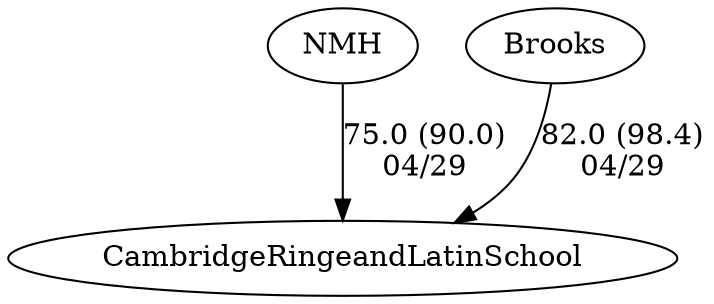 digraph girls5foursCambridgeRingeandLatinSchool {NMH [URL="girls5foursCambridgeRingeandLatinSchoolNMH.html"];CambridgeRingeandLatinSchool [URL="girls5foursCambridgeRingeandLatinSchoolCambridgeRingeandLatinSchool.html"];Brooks [URL="girls5foursCambridgeRingeandLatinSchoolBrooks.html"];Brooks -> CambridgeRingeandLatinSchool[label="82.0 (98.4)
04/29", weight="18", tooltip="NEIRA Boys & Girls Fours,Northfield Mount Hermon, Brooks School, Cambridge Rindge & Latin			
Distance: Approx. 1250 Conditions: Significant head current, course slightly under the full 1500 m. Calm water and occasional drizzle.
None", URL="http://www.row2k.com/results/resultspage.cfm?UID=6B0B61A81F7CAE8C8A32C8CDB18E91ED&cat=5", random="random"]; 
NMH -> CambridgeRingeandLatinSchool[label="75.0 (90.0)
04/29", weight="25", tooltip="NEIRA Boys & Girls Fours,Northfield Mount Hermon, Brooks School, Cambridge Rindge & Latin			
Distance: Approx. 1250 Conditions: Significant head current, course slightly under the full 1500 m. Calm water and occasional drizzle.
None", URL="http://www.row2k.com/results/resultspage.cfm?UID=6B0B61A81F7CAE8C8A32C8CDB18E91ED&cat=5", random="random"]}